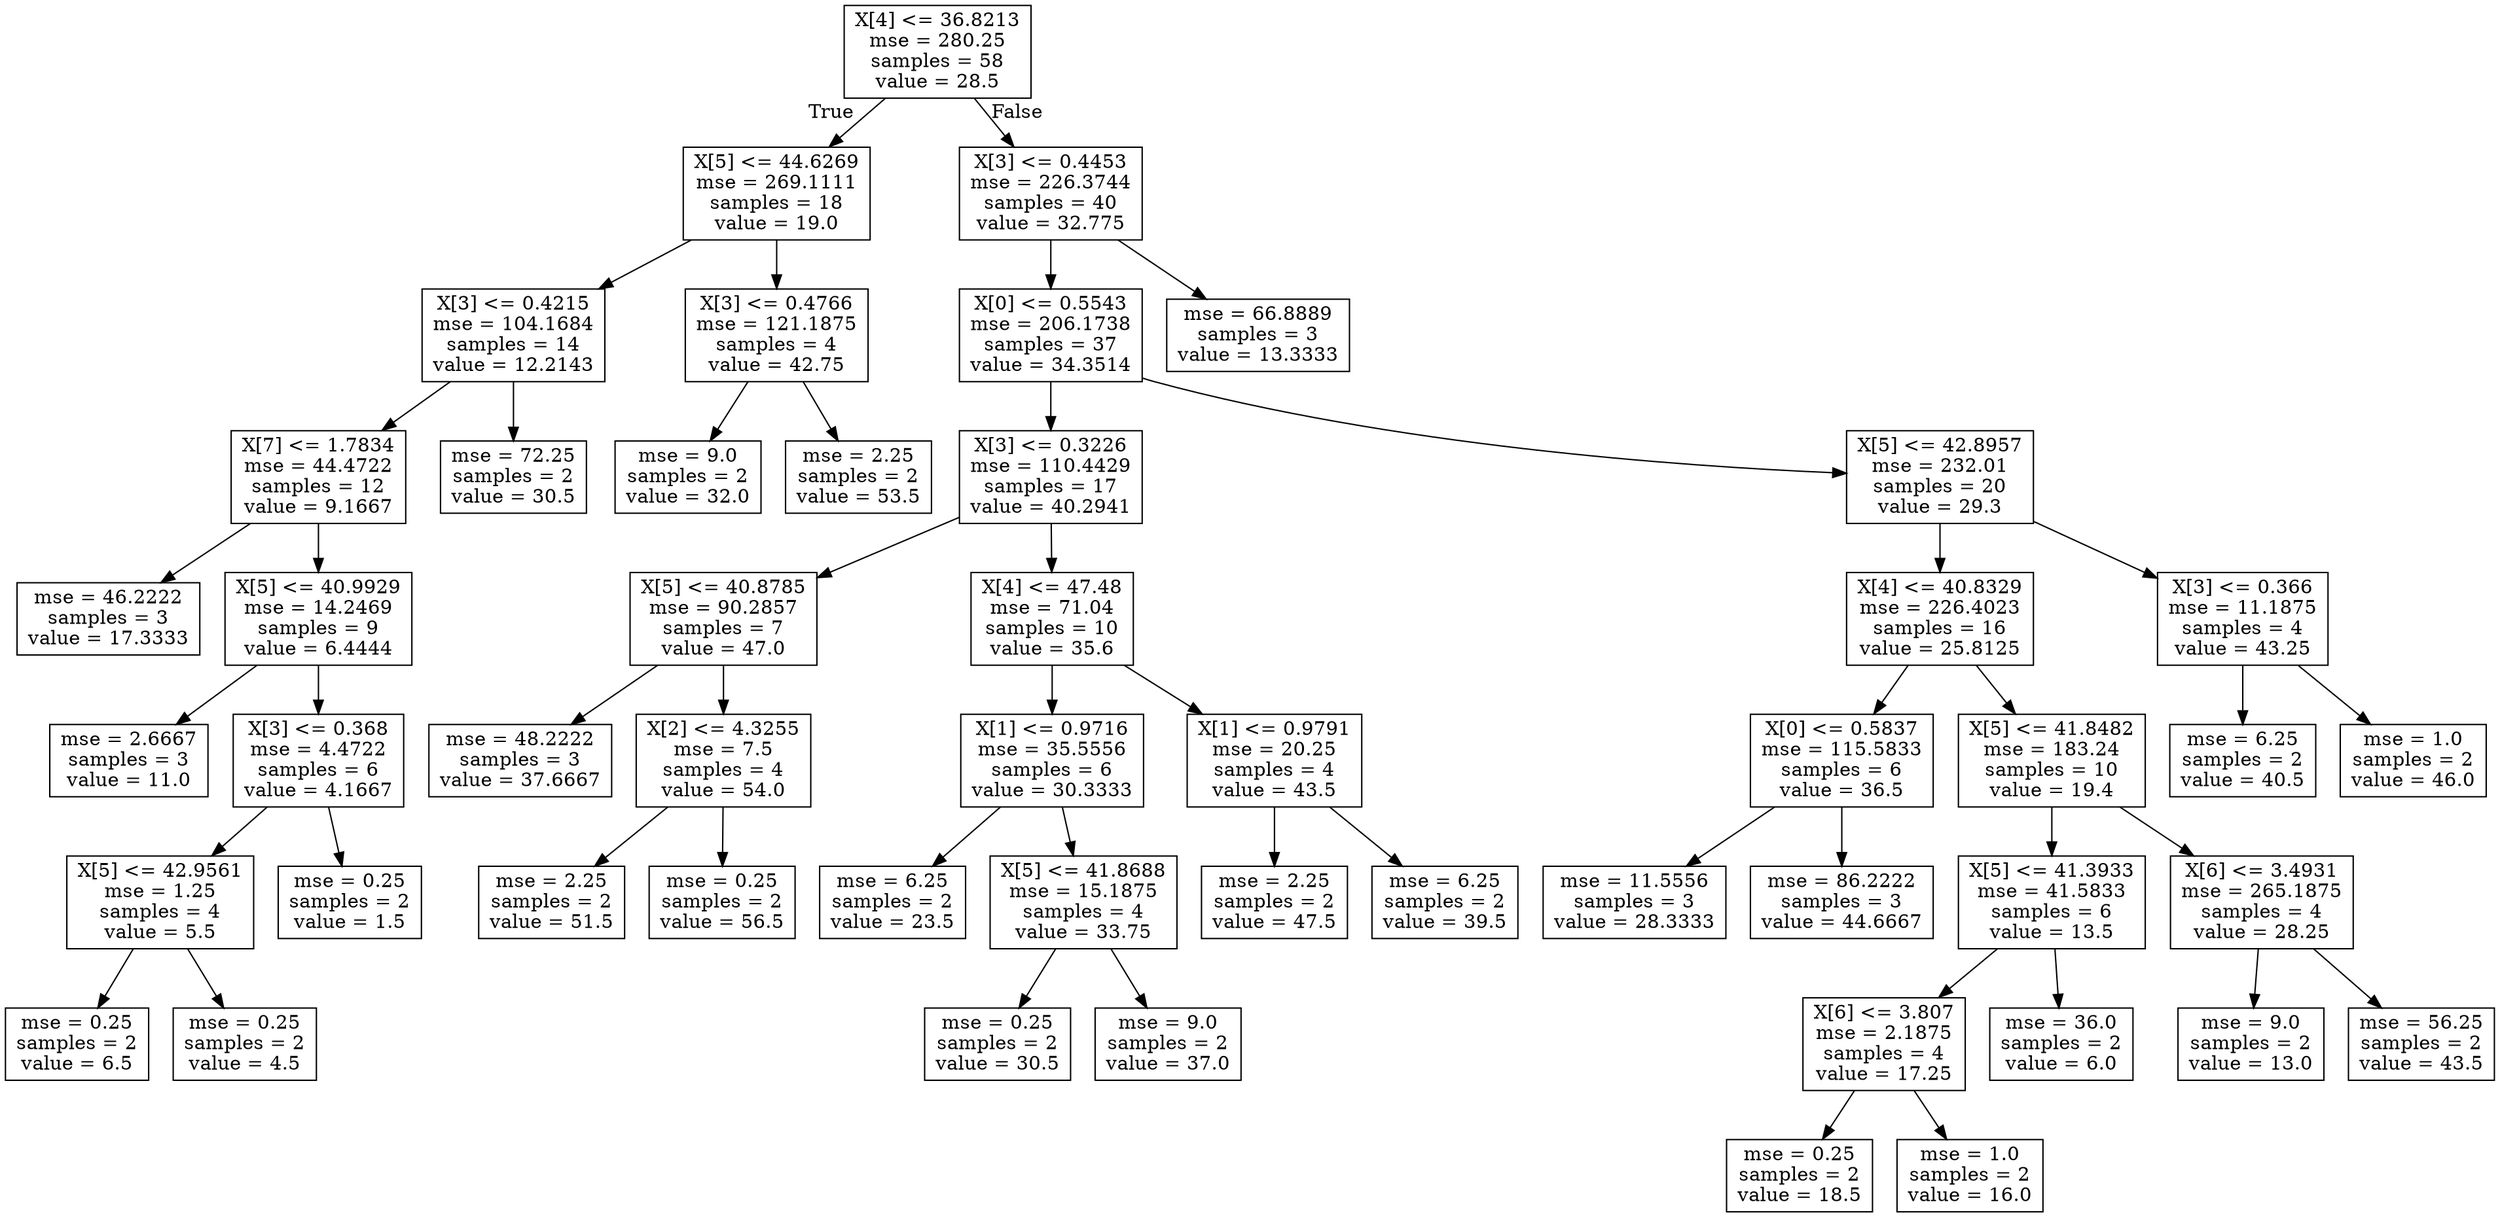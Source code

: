digraph Tree {
node [shape=box] ;
0 [label="X[4] <= 36.8213\nmse = 280.25\nsamples = 58\nvalue = 28.5"] ;
1 [label="X[5] <= 44.6269\nmse = 269.1111\nsamples = 18\nvalue = 19.0"] ;
0 -> 1 [labeldistance=2.5, labelangle=45, headlabel="True"] ;
2 [label="X[3] <= 0.4215\nmse = 104.1684\nsamples = 14\nvalue = 12.2143"] ;
1 -> 2 ;
3 [label="X[7] <= 1.7834\nmse = 44.4722\nsamples = 12\nvalue = 9.1667"] ;
2 -> 3 ;
4 [label="mse = 46.2222\nsamples = 3\nvalue = 17.3333"] ;
3 -> 4 ;
5 [label="X[5] <= 40.9929\nmse = 14.2469\nsamples = 9\nvalue = 6.4444"] ;
3 -> 5 ;
6 [label="mse = 2.6667\nsamples = 3\nvalue = 11.0"] ;
5 -> 6 ;
7 [label="X[3] <= 0.368\nmse = 4.4722\nsamples = 6\nvalue = 4.1667"] ;
5 -> 7 ;
8 [label="X[5] <= 42.9561\nmse = 1.25\nsamples = 4\nvalue = 5.5"] ;
7 -> 8 ;
9 [label="mse = 0.25\nsamples = 2\nvalue = 6.5"] ;
8 -> 9 ;
10 [label="mse = 0.25\nsamples = 2\nvalue = 4.5"] ;
8 -> 10 ;
11 [label="mse = 0.25\nsamples = 2\nvalue = 1.5"] ;
7 -> 11 ;
12 [label="mse = 72.25\nsamples = 2\nvalue = 30.5"] ;
2 -> 12 ;
13 [label="X[3] <= 0.4766\nmse = 121.1875\nsamples = 4\nvalue = 42.75"] ;
1 -> 13 ;
14 [label="mse = 9.0\nsamples = 2\nvalue = 32.0"] ;
13 -> 14 ;
15 [label="mse = 2.25\nsamples = 2\nvalue = 53.5"] ;
13 -> 15 ;
16 [label="X[3] <= 0.4453\nmse = 226.3744\nsamples = 40\nvalue = 32.775"] ;
0 -> 16 [labeldistance=2.5, labelangle=-45, headlabel="False"] ;
17 [label="X[0] <= 0.5543\nmse = 206.1738\nsamples = 37\nvalue = 34.3514"] ;
16 -> 17 ;
18 [label="X[3] <= 0.3226\nmse = 110.4429\nsamples = 17\nvalue = 40.2941"] ;
17 -> 18 ;
19 [label="X[5] <= 40.8785\nmse = 90.2857\nsamples = 7\nvalue = 47.0"] ;
18 -> 19 ;
20 [label="mse = 48.2222\nsamples = 3\nvalue = 37.6667"] ;
19 -> 20 ;
21 [label="X[2] <= 4.3255\nmse = 7.5\nsamples = 4\nvalue = 54.0"] ;
19 -> 21 ;
22 [label="mse = 2.25\nsamples = 2\nvalue = 51.5"] ;
21 -> 22 ;
23 [label="mse = 0.25\nsamples = 2\nvalue = 56.5"] ;
21 -> 23 ;
24 [label="X[4] <= 47.48\nmse = 71.04\nsamples = 10\nvalue = 35.6"] ;
18 -> 24 ;
25 [label="X[1] <= 0.9716\nmse = 35.5556\nsamples = 6\nvalue = 30.3333"] ;
24 -> 25 ;
26 [label="mse = 6.25\nsamples = 2\nvalue = 23.5"] ;
25 -> 26 ;
27 [label="X[5] <= 41.8688\nmse = 15.1875\nsamples = 4\nvalue = 33.75"] ;
25 -> 27 ;
28 [label="mse = 0.25\nsamples = 2\nvalue = 30.5"] ;
27 -> 28 ;
29 [label="mse = 9.0\nsamples = 2\nvalue = 37.0"] ;
27 -> 29 ;
30 [label="X[1] <= 0.9791\nmse = 20.25\nsamples = 4\nvalue = 43.5"] ;
24 -> 30 ;
31 [label="mse = 2.25\nsamples = 2\nvalue = 47.5"] ;
30 -> 31 ;
32 [label="mse = 6.25\nsamples = 2\nvalue = 39.5"] ;
30 -> 32 ;
33 [label="X[5] <= 42.8957\nmse = 232.01\nsamples = 20\nvalue = 29.3"] ;
17 -> 33 ;
34 [label="X[4] <= 40.8329\nmse = 226.4023\nsamples = 16\nvalue = 25.8125"] ;
33 -> 34 ;
35 [label="X[0] <= 0.5837\nmse = 115.5833\nsamples = 6\nvalue = 36.5"] ;
34 -> 35 ;
36 [label="mse = 11.5556\nsamples = 3\nvalue = 28.3333"] ;
35 -> 36 ;
37 [label="mse = 86.2222\nsamples = 3\nvalue = 44.6667"] ;
35 -> 37 ;
38 [label="X[5] <= 41.8482\nmse = 183.24\nsamples = 10\nvalue = 19.4"] ;
34 -> 38 ;
39 [label="X[5] <= 41.3933\nmse = 41.5833\nsamples = 6\nvalue = 13.5"] ;
38 -> 39 ;
40 [label="X[6] <= 3.807\nmse = 2.1875\nsamples = 4\nvalue = 17.25"] ;
39 -> 40 ;
41 [label="mse = 0.25\nsamples = 2\nvalue = 18.5"] ;
40 -> 41 ;
42 [label="mse = 1.0\nsamples = 2\nvalue = 16.0"] ;
40 -> 42 ;
43 [label="mse = 36.0\nsamples = 2\nvalue = 6.0"] ;
39 -> 43 ;
44 [label="X[6] <= 3.4931\nmse = 265.1875\nsamples = 4\nvalue = 28.25"] ;
38 -> 44 ;
45 [label="mse = 9.0\nsamples = 2\nvalue = 13.0"] ;
44 -> 45 ;
46 [label="mse = 56.25\nsamples = 2\nvalue = 43.5"] ;
44 -> 46 ;
47 [label="X[3] <= 0.366\nmse = 11.1875\nsamples = 4\nvalue = 43.25"] ;
33 -> 47 ;
48 [label="mse = 6.25\nsamples = 2\nvalue = 40.5"] ;
47 -> 48 ;
49 [label="mse = 1.0\nsamples = 2\nvalue = 46.0"] ;
47 -> 49 ;
50 [label="mse = 66.8889\nsamples = 3\nvalue = 13.3333"] ;
16 -> 50 ;
}